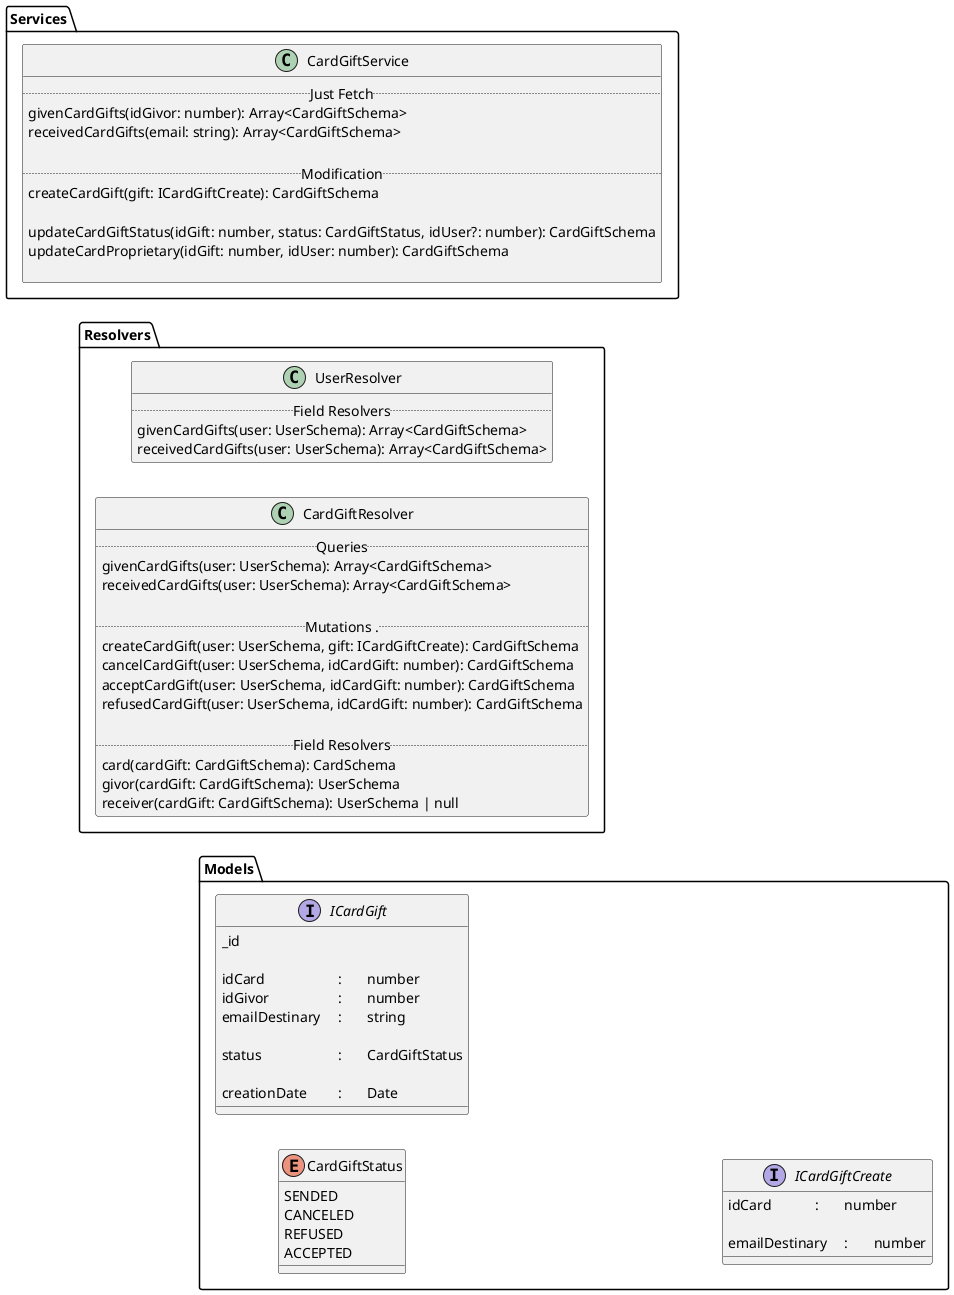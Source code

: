 @startuml

left to right direction
folder Models {
	enum CardGiftStatus {
		SENDED
		CANCELED
		REFUSED
		ACCEPTED
	}
	interface ICardGift {
		_id

		idCard			:	number
		idGivor			:	number
		emailDestinary	:	string

		status			:	CardGiftStatus

		creationDate		:	Date
	}

	interface ICardGiftCreate {
		idCard		:	number

		emailDestinary	:	number
	}
}

folder Resolvers {

	class UserResolver {
		.. Field Resolvers ..
		givenCardGifts(user: UserSchema): Array<CardGiftSchema>
		receivedCardGifts(user: UserSchema): Array<CardGiftSchema>
	}
	class CardGiftResolver {
		.. Queries ..
		givenCardGifts(user: UserSchema): Array<CardGiftSchema>
		receivedCardGifts(user: UserSchema): Array<CardGiftSchema>

		.. Mutations ...
		createCardGift(user: UserSchema, gift: ICardGiftCreate): CardGiftSchema
		cancelCardGift(user: UserSchema, idCardGift: number): CardGiftSchema
		acceptCardGift(user: UserSchema, idCardGift: number): CardGiftSchema
		refusedCardGift(user: UserSchema, idCardGift: number): CardGiftSchema

		.. Field Resolvers ..
		card(cardGift: CardGiftSchema): CardSchema
		givor(cardGift: CardGiftSchema): UserSchema
		receiver(cardGift: CardGiftSchema): UserSchema | null
	}
}

folder Services {

	class CardGiftService {
		.. Just Fetch ..
		givenCardGifts(idGivor: number): Array<CardGiftSchema>
		receivedCardGifts(email: string): Array<CardGiftSchema>

		.. Modification ..
		createCardGift(gift: ICardGiftCreate): CardGiftSchema

		updateCardGiftStatus(idGift: number, status: CardGiftStatus, idUser?: number): CardGiftSchema
		updateCardProprietary(idGift: number, idUser: number): CardGiftSchema

	}
}

@enduml